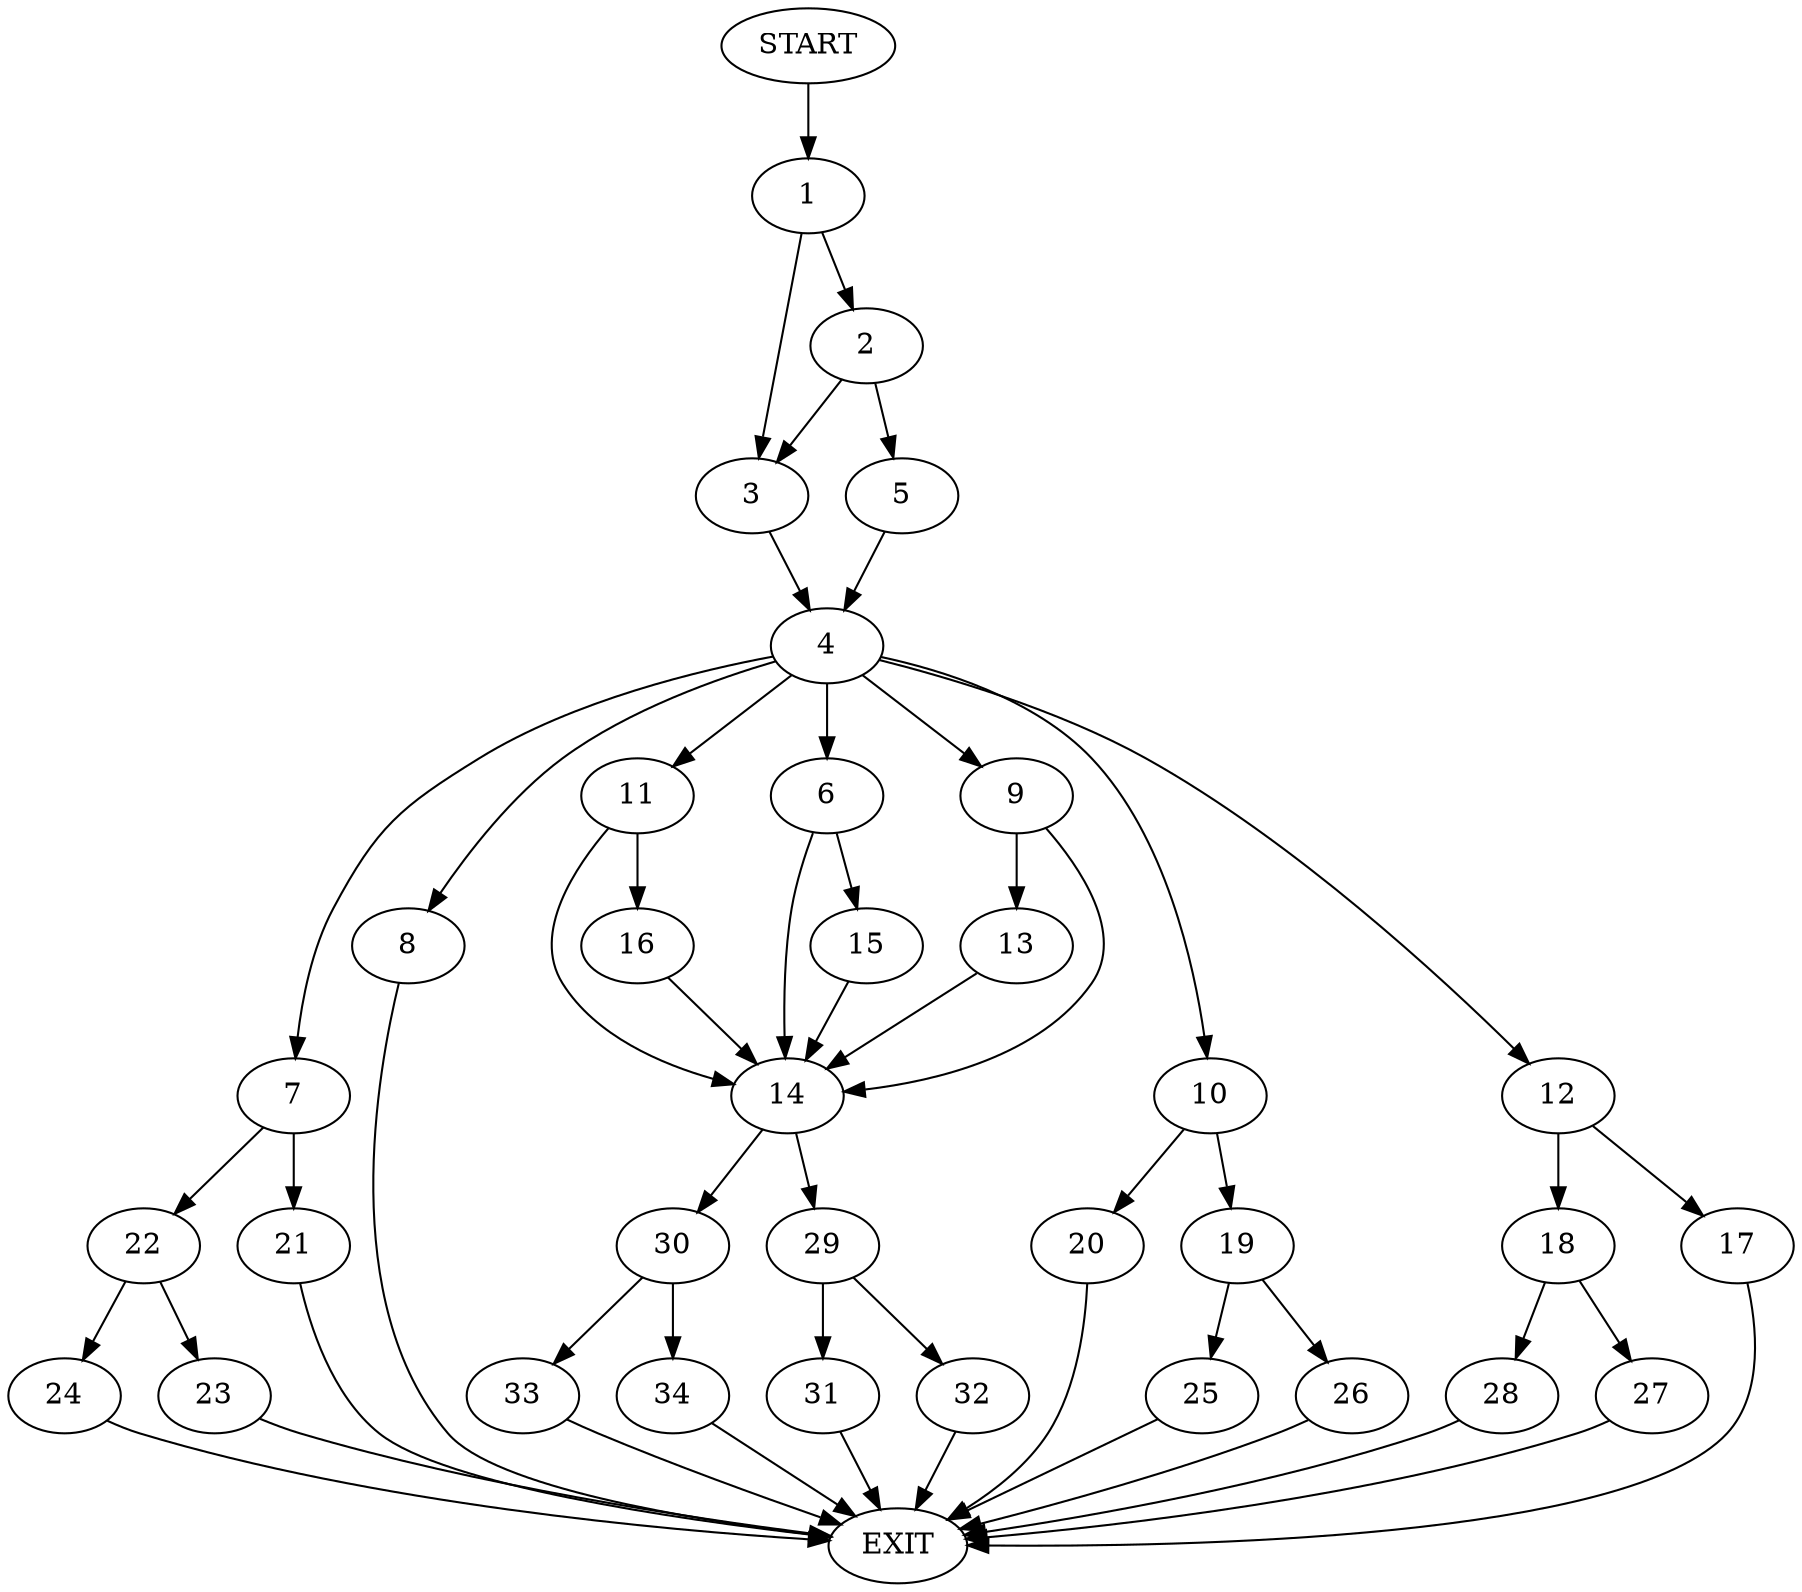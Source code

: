 digraph {
0 [label="START"]
35 [label="EXIT"]
0 -> 1
1 -> 2
1 -> 3
3 -> 4
2 -> 5
2 -> 3
5 -> 4
4 -> 6
4 -> 7
4 -> 8
4 -> 9
4 -> 10
4 -> 11
4 -> 12
9 -> 13
9 -> 14
6 -> 15
6 -> 14
11 -> 16
11 -> 14
12 -> 17
12 -> 18
8 -> 35
10 -> 19
10 -> 20
7 -> 21
7 -> 22
21 -> 35
22 -> 23
22 -> 24
24 -> 35
23 -> 35
20 -> 35
19 -> 25
19 -> 26
25 -> 35
26 -> 35
18 -> 27
18 -> 28
17 -> 35
27 -> 35
28 -> 35
15 -> 14
14 -> 29
14 -> 30
16 -> 14
13 -> 14
29 -> 31
29 -> 32
30 -> 33
30 -> 34
31 -> 35
32 -> 35
33 -> 35
34 -> 35
}
